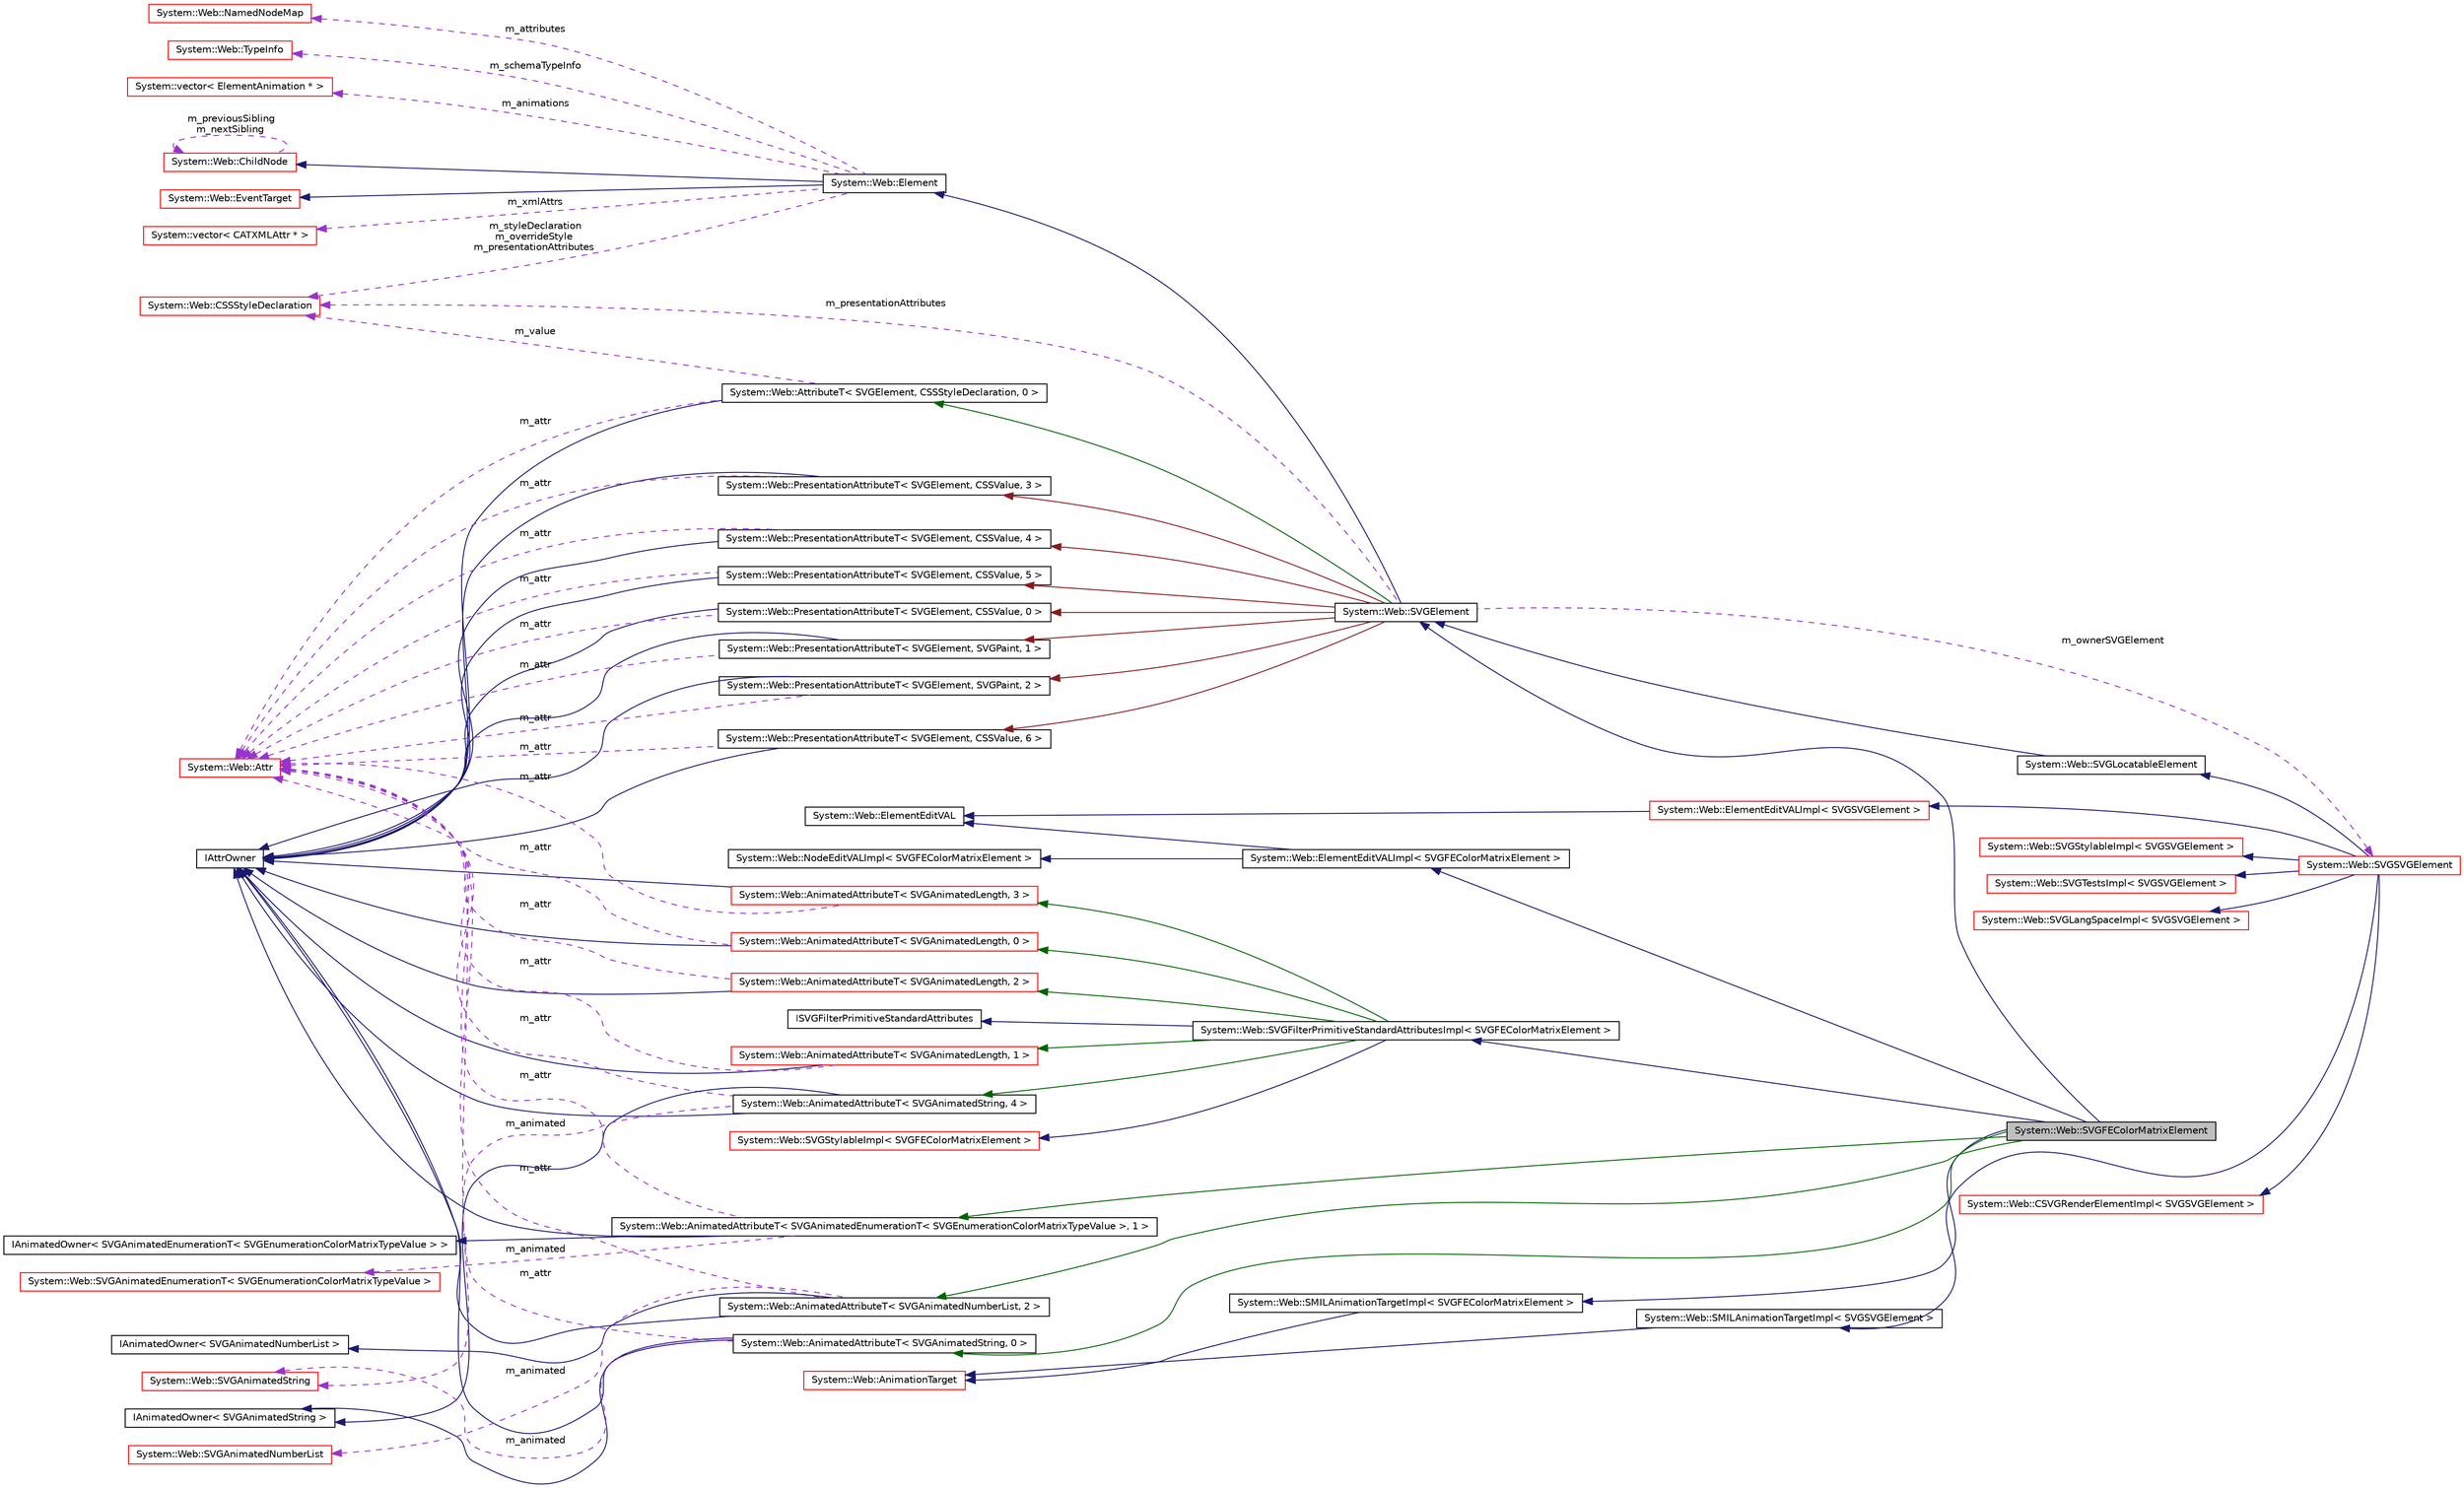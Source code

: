 digraph G
{
  edge [fontname="Helvetica",fontsize="10",labelfontname="Helvetica",labelfontsize="10"];
  node [fontname="Helvetica",fontsize="10",shape=record];
  rankdir="LR";
  Node1 [label="System::Web::SVGFEColorMatrixElement",height=0.2,width=0.4,color="black", fillcolor="grey75", style="filled" fontcolor="black"];
  Node2 -> Node1 [dir="back",color="midnightblue",fontsize="10",style="solid",fontname="Helvetica"];
  Node2 [label="System::Web::SVGElement",height=0.2,width=0.4,color="black", fillcolor="white", style="filled",URL="$class_system_1_1_web_1_1_s_v_g_element.html"];
  Node3 -> Node2 [dir="back",color="midnightblue",fontsize="10",style="solid",fontname="Helvetica"];
  Node3 [label="System::Web::Element",height=0.2,width=0.4,color="black", fillcolor="white", style="filled",URL="$class_system_1_1_web_1_1_element.html"];
  Node4 -> Node3 [dir="back",color="midnightblue",fontsize="10",style="solid",fontname="Helvetica"];
  Node4 [label="System::Web::ChildNode",height=0.2,width=0.4,color="red", fillcolor="white", style="filled",URL="$class_system_1_1_web_1_1_child_node.html"];
  Node4 -> Node4 [dir="back",color="darkorchid3",fontsize="10",style="dashed",label=" m_previousSibling\nm_nextSibling" ,fontname="Helvetica"];
  Node5 -> Node3 [dir="back",color="midnightblue",fontsize="10",style="solid",fontname="Helvetica"];
  Node5 [label="System::Web::EventTarget",height=0.2,width=0.4,color="red", fillcolor="white", style="filled",URL="$class_system_1_1_web_1_1_event_target.html"];
  Node6 -> Node3 [dir="back",color="darkorchid3",fontsize="10",style="dashed",label=" m_xmlAttrs" ,fontname="Helvetica"];
  Node6 [label="System::vector\< CATXMLAttr * \>",height=0.2,width=0.4,color="red", fillcolor="white", style="filled",URL="$class_system_1_1vector.html"];
  Node7 -> Node3 [dir="back",color="darkorchid3",fontsize="10",style="dashed",label=" m_attributes" ,fontname="Helvetica"];
  Node7 [label="System::Web::NamedNodeMap",height=0.2,width=0.4,color="red", fillcolor="white", style="filled",URL="$class_system_1_1_web_1_1_named_node_map.html"];
  Node8 -> Node3 [dir="back",color="darkorchid3",fontsize="10",style="dashed",label=" m_schemaTypeInfo" ,fontname="Helvetica"];
  Node8 [label="System::Web::TypeInfo",height=0.2,width=0.4,color="red", fillcolor="white", style="filled",URL="$class_system_1_1_web_1_1_type_info.html"];
  Node9 -> Node3 [dir="back",color="darkorchid3",fontsize="10",style="dashed",label=" m_styleDeclaration\nm_overrideStyle\nm_presentationAttributes" ,fontname="Helvetica"];
  Node9 [label="System::Web::CSSStyleDeclaration",height=0.2,width=0.4,color="red", fillcolor="white", style="filled",URL="$class_system_1_1_web_1_1_c_s_s_style_declaration.html"];
  Node10 -> Node3 [dir="back",color="darkorchid3",fontsize="10",style="dashed",label=" m_animations" ,fontname="Helvetica"];
  Node10 [label="System::vector\< ElementAnimation * \>",height=0.2,width=0.4,color="red", fillcolor="white", style="filled",URL="$class_system_1_1vector.html"];
  Node11 -> Node2 [dir="back",color="darkgreen",fontsize="10",style="solid",fontname="Helvetica"];
  Node11 [label="System::Web::AttributeT\< SVGElement, CSSStyleDeclaration, 0 \>",height=0.2,width=0.4,color="black", fillcolor="white", style="filled",URL="$class_system_1_1_web_1_1_attribute_t.html"];
  Node12 -> Node11 [dir="back",color="midnightblue",fontsize="10",style="solid",fontname="Helvetica"];
  Node12 [label="IAttrOwner",height=0.2,width=0.4,color="black", fillcolor="white", style="filled",URL="$class_i_attr_owner.html"];
  Node13 -> Node11 [dir="back",color="darkorchid3",fontsize="10",style="dashed",label=" m_attr" ,fontname="Helvetica"];
  Node13 [label="System::Web::Attr",height=0.2,width=0.4,color="red", fillcolor="white", style="filled",URL="$class_system_1_1_web_1_1_attr.html"];
  Node9 -> Node11 [dir="back",color="darkorchid3",fontsize="10",style="dashed",label=" m_value" ,fontname="Helvetica"];
  Node14 -> Node2 [dir="back",color="firebrick4",fontsize="10",style="solid",fontname="Helvetica"];
  Node14 [label="System::Web::PresentationAttributeT\< SVGElement, CSSValue, 0 \>",height=0.2,width=0.4,color="black", fillcolor="white", style="filled",URL="$class_system_1_1_web_1_1_presentation_attribute_t.html"];
  Node12 -> Node14 [dir="back",color="midnightblue",fontsize="10",style="solid",fontname="Helvetica"];
  Node13 -> Node14 [dir="back",color="darkorchid3",fontsize="10",style="dashed",label=" m_attr" ,fontname="Helvetica"];
  Node15 -> Node2 [dir="back",color="firebrick4",fontsize="10",style="solid",fontname="Helvetica"];
  Node15 [label="System::Web::PresentationAttributeT\< SVGElement, SVGPaint, 1 \>",height=0.2,width=0.4,color="black", fillcolor="white", style="filled",URL="$class_system_1_1_web_1_1_presentation_attribute_t.html"];
  Node12 -> Node15 [dir="back",color="midnightblue",fontsize="10",style="solid",fontname="Helvetica"];
  Node13 -> Node15 [dir="back",color="darkorchid3",fontsize="10",style="dashed",label=" m_attr" ,fontname="Helvetica"];
  Node16 -> Node2 [dir="back",color="firebrick4",fontsize="10",style="solid",fontname="Helvetica"];
  Node16 [label="System::Web::PresentationAttributeT\< SVGElement, SVGPaint, 2 \>",height=0.2,width=0.4,color="black", fillcolor="white", style="filled",URL="$class_system_1_1_web_1_1_presentation_attribute_t.html"];
  Node12 -> Node16 [dir="back",color="midnightblue",fontsize="10",style="solid",fontname="Helvetica"];
  Node13 -> Node16 [dir="back",color="darkorchid3",fontsize="10",style="dashed",label=" m_attr" ,fontname="Helvetica"];
  Node17 -> Node2 [dir="back",color="firebrick4",fontsize="10",style="solid",fontname="Helvetica"];
  Node17 [label="System::Web::PresentationAttributeT\< SVGElement, CSSValue, 3 \>",height=0.2,width=0.4,color="black", fillcolor="white", style="filled",URL="$class_system_1_1_web_1_1_presentation_attribute_t.html"];
  Node12 -> Node17 [dir="back",color="midnightblue",fontsize="10",style="solid",fontname="Helvetica"];
  Node13 -> Node17 [dir="back",color="darkorchid3",fontsize="10",style="dashed",label=" m_attr" ,fontname="Helvetica"];
  Node18 -> Node2 [dir="back",color="firebrick4",fontsize="10",style="solid",fontname="Helvetica"];
  Node18 [label="System::Web::PresentationAttributeT\< SVGElement, CSSValue, 4 \>",height=0.2,width=0.4,color="black", fillcolor="white", style="filled",URL="$class_system_1_1_web_1_1_presentation_attribute_t.html"];
  Node12 -> Node18 [dir="back",color="midnightblue",fontsize="10",style="solid",fontname="Helvetica"];
  Node13 -> Node18 [dir="back",color="darkorchid3",fontsize="10",style="dashed",label=" m_attr" ,fontname="Helvetica"];
  Node19 -> Node2 [dir="back",color="firebrick4",fontsize="10",style="solid",fontname="Helvetica"];
  Node19 [label="System::Web::PresentationAttributeT\< SVGElement, CSSValue, 5 \>",height=0.2,width=0.4,color="black", fillcolor="white", style="filled",URL="$class_system_1_1_web_1_1_presentation_attribute_t.html"];
  Node12 -> Node19 [dir="back",color="midnightblue",fontsize="10",style="solid",fontname="Helvetica"];
  Node13 -> Node19 [dir="back",color="darkorchid3",fontsize="10",style="dashed",label=" m_attr" ,fontname="Helvetica"];
  Node20 -> Node2 [dir="back",color="firebrick4",fontsize="10",style="solid",fontname="Helvetica"];
  Node20 [label="System::Web::PresentationAttributeT\< SVGElement, CSSValue, 6 \>",height=0.2,width=0.4,color="black", fillcolor="white", style="filled",URL="$class_system_1_1_web_1_1_presentation_attribute_t.html"];
  Node12 -> Node20 [dir="back",color="midnightblue",fontsize="10",style="solid",fontname="Helvetica"];
  Node13 -> Node20 [dir="back",color="darkorchid3",fontsize="10",style="dashed",label=" m_attr" ,fontname="Helvetica"];
  Node21 -> Node2 [dir="back",color="darkorchid3",fontsize="10",style="dashed",label=" m_ownerSVGElement" ,fontname="Helvetica"];
  Node21 [label="System::Web::SVGSVGElement",height=0.2,width=0.4,color="red", fillcolor="white", style="filled",URL="$class_system_1_1_web_1_1_s_v_g_s_v_g_element.html"];
  Node22 -> Node21 [dir="back",color="midnightblue",fontsize="10",style="solid",fontname="Helvetica"];
  Node22 [label="System::Web::SVGLocatableElement",height=0.2,width=0.4,color="black", fillcolor="white", style="filled",URL="$class_system_1_1_web_1_1_s_v_g_locatable_element.html"];
  Node2 -> Node22 [dir="back",color="midnightblue",fontsize="10",style="solid",fontname="Helvetica"];
  Node23 -> Node21 [dir="back",color="midnightblue",fontsize="10",style="solid",fontname="Helvetica"];
  Node23 [label="System::Web::SVGStylableImpl\< SVGSVGElement \>",height=0.2,width=0.4,color="red", fillcolor="white", style="filled",URL="$class_system_1_1_web_1_1_s_v_g_stylable_impl.html"];
  Node24 -> Node21 [dir="back",color="midnightblue",fontsize="10",style="solid",fontname="Helvetica"];
  Node24 [label="System::Web::SVGTestsImpl\< SVGSVGElement \>",height=0.2,width=0.4,color="red", fillcolor="white", style="filled",URL="$class_system_1_1_web_1_1_s_v_g_tests_impl.html"];
  Node25 -> Node21 [dir="back",color="midnightblue",fontsize="10",style="solid",fontname="Helvetica"];
  Node25 [label="System::Web::SVGLangSpaceImpl\< SVGSVGElement \>",height=0.2,width=0.4,color="red", fillcolor="white", style="filled",URL="$class_system_1_1_web_1_1_s_v_g_lang_space_impl.html"];
  Node26 -> Node21 [dir="back",color="midnightblue",fontsize="10",style="solid",fontname="Helvetica"];
  Node26 [label="System::Web::ElementEditVALImpl\< SVGSVGElement \>",height=0.2,width=0.4,color="red", fillcolor="white", style="filled",URL="$class_system_1_1_web_1_1_element_edit_v_a_l_impl.html"];
  Node27 -> Node26 [dir="back",color="midnightblue",fontsize="10",style="solid",fontname="Helvetica"];
  Node27 [label="System::Web::ElementEditVAL",height=0.2,width=0.4,color="black", fillcolor="white", style="filled",URL="$class_system_1_1_web_1_1_element_edit_v_a_l.html"];
  Node28 -> Node21 [dir="back",color="midnightblue",fontsize="10",style="solid",fontname="Helvetica"];
  Node28 [label="System::Web::SMILAnimationTargetImpl\< SVGSVGElement \>",height=0.2,width=0.4,color="black", fillcolor="white", style="filled",URL="$class_system_1_1_web_1_1_s_m_i_l_animation_target_impl.html"];
  Node29 -> Node28 [dir="back",color="midnightblue",fontsize="10",style="solid",fontname="Helvetica"];
  Node29 [label="System::Web::AnimationTarget",height=0.2,width=0.4,color="red", fillcolor="white", style="filled",URL="$class_system_1_1_web_1_1_animation_target.html"];
  Node30 -> Node21 [dir="back",color="midnightblue",fontsize="10",style="solid",fontname="Helvetica"];
  Node30 [label="System::Web::CSVGRenderElementImpl\< SVGSVGElement \>",height=0.2,width=0.4,color="red", fillcolor="white", style="filled",URL="$class_system_1_1_web_1_1_c_s_v_g_render_element_impl.html"];
  Node9 -> Node2 [dir="back",color="darkorchid3",fontsize="10",style="dashed",label=" m_presentationAttributes" ,fontname="Helvetica"];
  Node31 -> Node1 [dir="back",color="midnightblue",fontsize="10",style="solid",fontname="Helvetica"];
  Node31 [label="System::Web::SVGFilterPrimitiveStandardAttributesImpl\< SVGFEColorMatrixElement \>",height=0.2,width=0.4,color="black", fillcolor="white", style="filled",URL="$class_system_1_1_web_1_1_s_v_g_filter_primitive_standard_attributes_impl.html"];
  Node32 -> Node31 [dir="back",color="midnightblue",fontsize="10",style="solid",fontname="Helvetica"];
  Node32 [label="System::Web::SVGStylableImpl\< SVGFEColorMatrixElement \>",height=0.2,width=0.4,color="red", fillcolor="white", style="filled",URL="$class_system_1_1_web_1_1_s_v_g_stylable_impl.html"];
  Node33 -> Node31 [dir="back",color="midnightblue",fontsize="10",style="solid",fontname="Helvetica"];
  Node33 [label="ISVGFilterPrimitiveStandardAttributes",height=0.2,width=0.4,color="black", fillcolor="white", style="filled",URL="$class_i_s_v_g_filter_primitive_standard_attributes.html"];
  Node34 -> Node31 [dir="back",color="darkgreen",fontsize="10",style="solid",fontname="Helvetica"];
  Node34 [label="System::Web::AnimatedAttributeT\< SVGAnimatedLength, 0 \>",height=0.2,width=0.4,color="red", fillcolor="white", style="filled",URL="$class_system_1_1_web_1_1_animated_attribute_t.html"];
  Node12 -> Node34 [dir="back",color="midnightblue",fontsize="10",style="solid",fontname="Helvetica"];
  Node13 -> Node34 [dir="back",color="darkorchid3",fontsize="10",style="dashed",label=" m_attr" ,fontname="Helvetica"];
  Node35 -> Node31 [dir="back",color="darkgreen",fontsize="10",style="solid",fontname="Helvetica"];
  Node35 [label="System::Web::AnimatedAttributeT\< SVGAnimatedLength, 1 \>",height=0.2,width=0.4,color="red", fillcolor="white", style="filled",URL="$class_system_1_1_web_1_1_animated_attribute_t.html"];
  Node12 -> Node35 [dir="back",color="midnightblue",fontsize="10",style="solid",fontname="Helvetica"];
  Node13 -> Node35 [dir="back",color="darkorchid3",fontsize="10",style="dashed",label=" m_attr" ,fontname="Helvetica"];
  Node36 -> Node31 [dir="back",color="darkgreen",fontsize="10",style="solid",fontname="Helvetica"];
  Node36 [label="System::Web::AnimatedAttributeT\< SVGAnimatedLength, 2 \>",height=0.2,width=0.4,color="red", fillcolor="white", style="filled",URL="$class_system_1_1_web_1_1_animated_attribute_t.html"];
  Node12 -> Node36 [dir="back",color="midnightblue",fontsize="10",style="solid",fontname="Helvetica"];
  Node13 -> Node36 [dir="back",color="darkorchid3",fontsize="10",style="dashed",label=" m_attr" ,fontname="Helvetica"];
  Node37 -> Node31 [dir="back",color="darkgreen",fontsize="10",style="solid",fontname="Helvetica"];
  Node37 [label="System::Web::AnimatedAttributeT\< SVGAnimatedLength, 3 \>",height=0.2,width=0.4,color="red", fillcolor="white", style="filled",URL="$class_system_1_1_web_1_1_animated_attribute_t.html"];
  Node12 -> Node37 [dir="back",color="midnightblue",fontsize="10",style="solid",fontname="Helvetica"];
  Node13 -> Node37 [dir="back",color="darkorchid3",fontsize="10",style="dashed",label=" m_attr" ,fontname="Helvetica"];
  Node38 -> Node31 [dir="back",color="darkgreen",fontsize="10",style="solid",fontname="Helvetica"];
  Node38 [label="System::Web::AnimatedAttributeT\< SVGAnimatedString, 4 \>",height=0.2,width=0.4,color="black", fillcolor="white", style="filled",URL="$class_system_1_1_web_1_1_animated_attribute_t.html"];
  Node12 -> Node38 [dir="back",color="midnightblue",fontsize="10",style="solid",fontname="Helvetica"];
  Node39 -> Node38 [dir="back",color="midnightblue",fontsize="10",style="solid",fontname="Helvetica"];
  Node39 [label="IAnimatedOwner\< SVGAnimatedString \>",height=0.2,width=0.4,color="black", fillcolor="white", style="filled",URL="$class_i_animated_owner.html"];
  Node40 -> Node38 [dir="back",color="darkorchid3",fontsize="10",style="dashed",label=" m_animated" ,fontname="Helvetica"];
  Node40 [label="System::Web::SVGAnimatedString",height=0.2,width=0.4,color="red", fillcolor="white", style="filled",URL="$class_system_1_1_web_1_1_s_v_g_animated_string.html"];
  Node13 -> Node38 [dir="back",color="darkorchid3",fontsize="10",style="dashed",label=" m_attr" ,fontname="Helvetica"];
  Node41 -> Node1 [dir="back",color="midnightblue",fontsize="10",style="solid",fontname="Helvetica"];
  Node41 [label="System::Web::ElementEditVALImpl\< SVGFEColorMatrixElement \>",height=0.2,width=0.4,color="black", fillcolor="white", style="filled",URL="$class_system_1_1_web_1_1_element_edit_v_a_l_impl.html"];
  Node42 -> Node41 [dir="back",color="midnightblue",fontsize="10",style="solid",fontname="Helvetica"];
  Node42 [label="System::Web::NodeEditVALImpl\< SVGFEColorMatrixElement \>",height=0.2,width=0.4,color="black", fillcolor="white", style="filled",URL="$class_system_1_1_web_1_1_node_edit_v_a_l_impl.html"];
  Node27 -> Node41 [dir="back",color="midnightblue",fontsize="10",style="solid",fontname="Helvetica"];
  Node43 -> Node1 [dir="back",color="midnightblue",fontsize="10",style="solid",fontname="Helvetica"];
  Node43 [label="System::Web::SMILAnimationTargetImpl\< SVGFEColorMatrixElement \>",height=0.2,width=0.4,color="black", fillcolor="white", style="filled",URL="$class_system_1_1_web_1_1_s_m_i_l_animation_target_impl.html"];
  Node29 -> Node43 [dir="back",color="midnightblue",fontsize="10",style="solid",fontname="Helvetica"];
  Node44 -> Node1 [dir="back",color="darkgreen",fontsize="10",style="solid",fontname="Helvetica"];
  Node44 [label="System::Web::AnimatedAttributeT\< SVGAnimatedString, 0 \>",height=0.2,width=0.4,color="black", fillcolor="white", style="filled",URL="$class_system_1_1_web_1_1_animated_attribute_t.html"];
  Node12 -> Node44 [dir="back",color="midnightblue",fontsize="10",style="solid",fontname="Helvetica"];
  Node39 -> Node44 [dir="back",color="midnightblue",fontsize="10",style="solid",fontname="Helvetica"];
  Node40 -> Node44 [dir="back",color="darkorchid3",fontsize="10",style="dashed",label=" m_animated" ,fontname="Helvetica"];
  Node13 -> Node44 [dir="back",color="darkorchid3",fontsize="10",style="dashed",label=" m_attr" ,fontname="Helvetica"];
  Node45 -> Node1 [dir="back",color="darkgreen",fontsize="10",style="solid",fontname="Helvetica"];
  Node45 [label="System::Web::AnimatedAttributeT\< SVGAnimatedEnumerationT\< SVGEnumerationColorMatrixTypeValue \>, 1 \>",height=0.2,width=0.4,color="black", fillcolor="white", style="filled",URL="$class_system_1_1_web_1_1_animated_attribute_t.html"];
  Node12 -> Node45 [dir="back",color="midnightblue",fontsize="10",style="solid",fontname="Helvetica"];
  Node46 -> Node45 [dir="back",color="midnightblue",fontsize="10",style="solid",fontname="Helvetica"];
  Node46 [label="IAnimatedOwner\< SVGAnimatedEnumerationT\< SVGEnumerationColorMatrixTypeValue \> \>",height=0.2,width=0.4,color="black", fillcolor="white", style="filled",URL="$class_i_animated_owner.html"];
  Node13 -> Node45 [dir="back",color="darkorchid3",fontsize="10",style="dashed",label=" m_attr" ,fontname="Helvetica"];
  Node47 -> Node45 [dir="back",color="darkorchid3",fontsize="10",style="dashed",label=" m_animated" ,fontname="Helvetica"];
  Node47 [label="System::Web::SVGAnimatedEnumerationT\< SVGEnumerationColorMatrixTypeValue \>",height=0.2,width=0.4,color="red", fillcolor="white", style="filled",URL="$class_system_1_1_web_1_1_s_v_g_animated_enumeration_t.html"];
  Node48 -> Node1 [dir="back",color="darkgreen",fontsize="10",style="solid",fontname="Helvetica"];
  Node48 [label="System::Web::AnimatedAttributeT\< SVGAnimatedNumberList, 2 \>",height=0.2,width=0.4,color="black", fillcolor="white", style="filled",URL="$class_system_1_1_web_1_1_animated_attribute_t.html"];
  Node12 -> Node48 [dir="back",color="midnightblue",fontsize="10",style="solid",fontname="Helvetica"];
  Node49 -> Node48 [dir="back",color="midnightblue",fontsize="10",style="solid",fontname="Helvetica"];
  Node49 [label="IAnimatedOwner\< SVGAnimatedNumberList \>",height=0.2,width=0.4,color="black", fillcolor="white", style="filled",URL="$class_i_animated_owner.html"];
  Node13 -> Node48 [dir="back",color="darkorchid3",fontsize="10",style="dashed",label=" m_attr" ,fontname="Helvetica"];
  Node50 -> Node48 [dir="back",color="darkorchid3",fontsize="10",style="dashed",label=" m_animated" ,fontname="Helvetica"];
  Node50 [label="System::Web::SVGAnimatedNumberList",height=0.2,width=0.4,color="red", fillcolor="white", style="filled",URL="$class_system_1_1_web_1_1_s_v_g_animated_number_list.html"];
}
